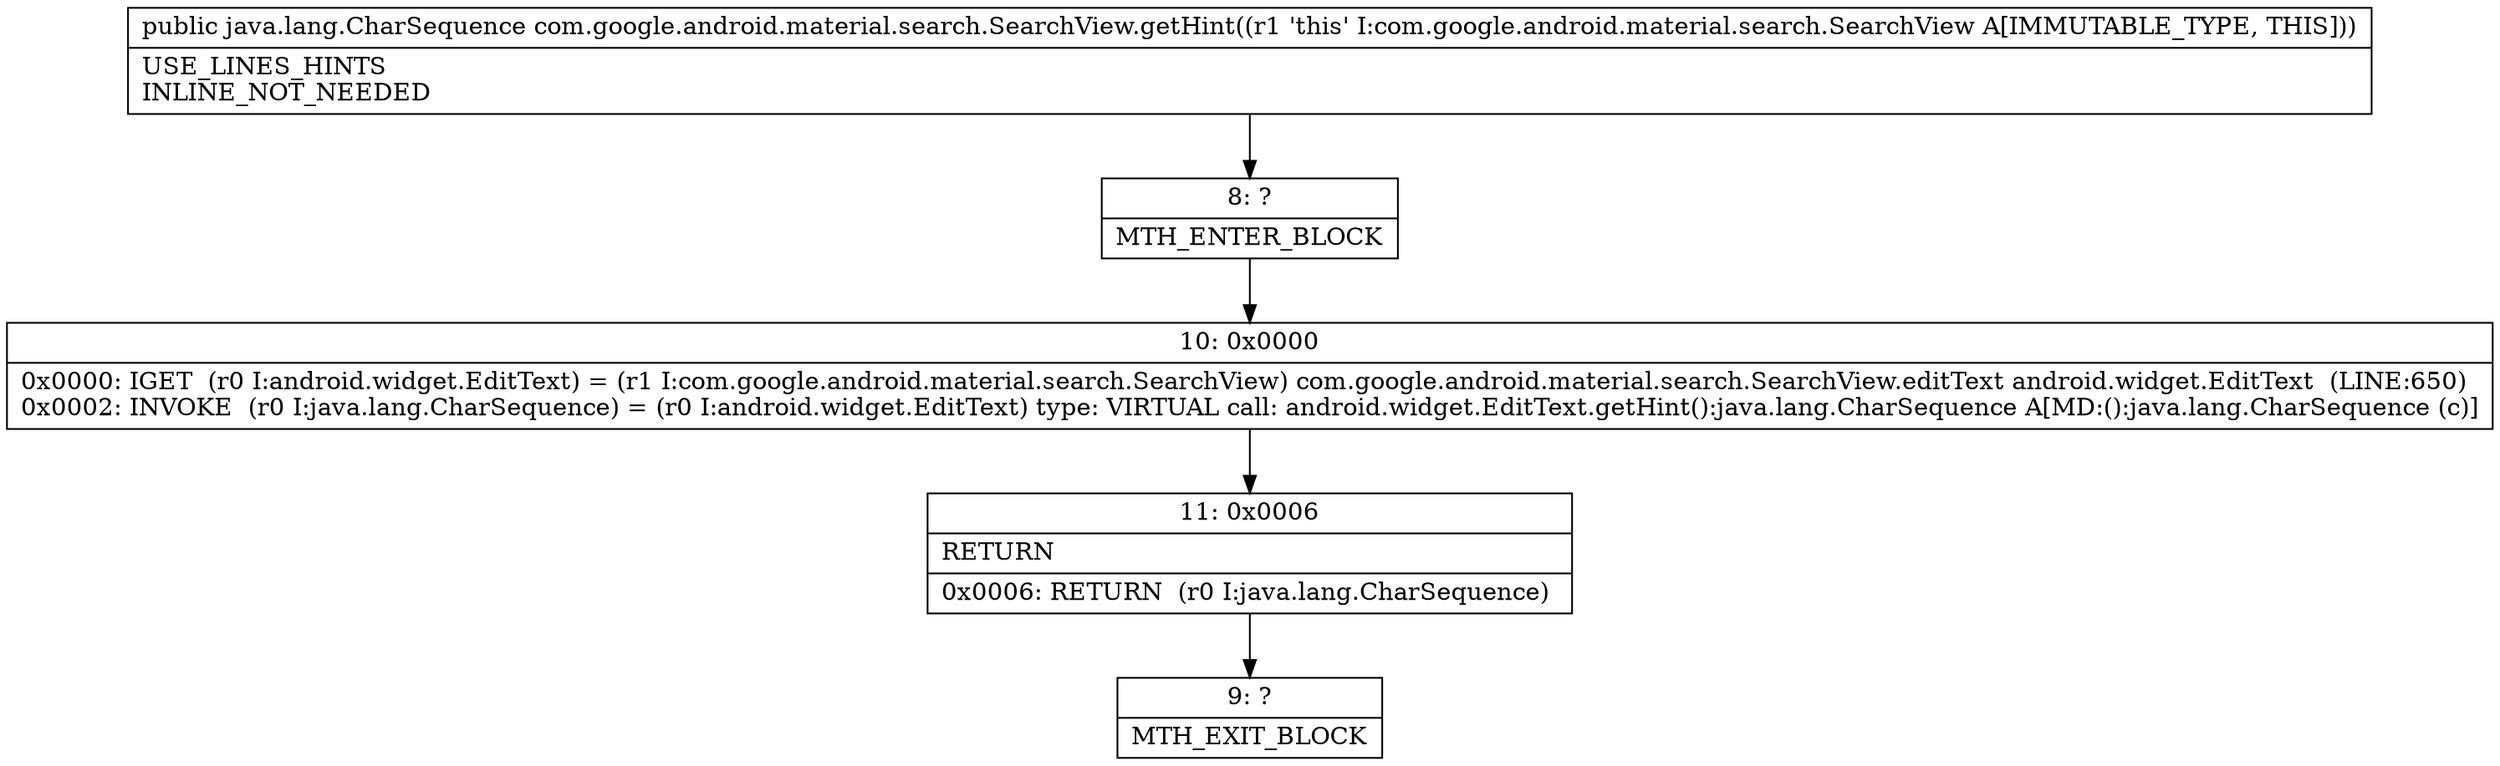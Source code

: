 digraph "CFG forcom.google.android.material.search.SearchView.getHint()Ljava\/lang\/CharSequence;" {
Node_8 [shape=record,label="{8\:\ ?|MTH_ENTER_BLOCK\l}"];
Node_10 [shape=record,label="{10\:\ 0x0000|0x0000: IGET  (r0 I:android.widget.EditText) = (r1 I:com.google.android.material.search.SearchView) com.google.android.material.search.SearchView.editText android.widget.EditText  (LINE:650)\l0x0002: INVOKE  (r0 I:java.lang.CharSequence) = (r0 I:android.widget.EditText) type: VIRTUAL call: android.widget.EditText.getHint():java.lang.CharSequence A[MD:():java.lang.CharSequence (c)]\l}"];
Node_11 [shape=record,label="{11\:\ 0x0006|RETURN\l|0x0006: RETURN  (r0 I:java.lang.CharSequence) \l}"];
Node_9 [shape=record,label="{9\:\ ?|MTH_EXIT_BLOCK\l}"];
MethodNode[shape=record,label="{public java.lang.CharSequence com.google.android.material.search.SearchView.getHint((r1 'this' I:com.google.android.material.search.SearchView A[IMMUTABLE_TYPE, THIS]))  | USE_LINES_HINTS\lINLINE_NOT_NEEDED\l}"];
MethodNode -> Node_8;Node_8 -> Node_10;
Node_10 -> Node_11;
Node_11 -> Node_9;
}

